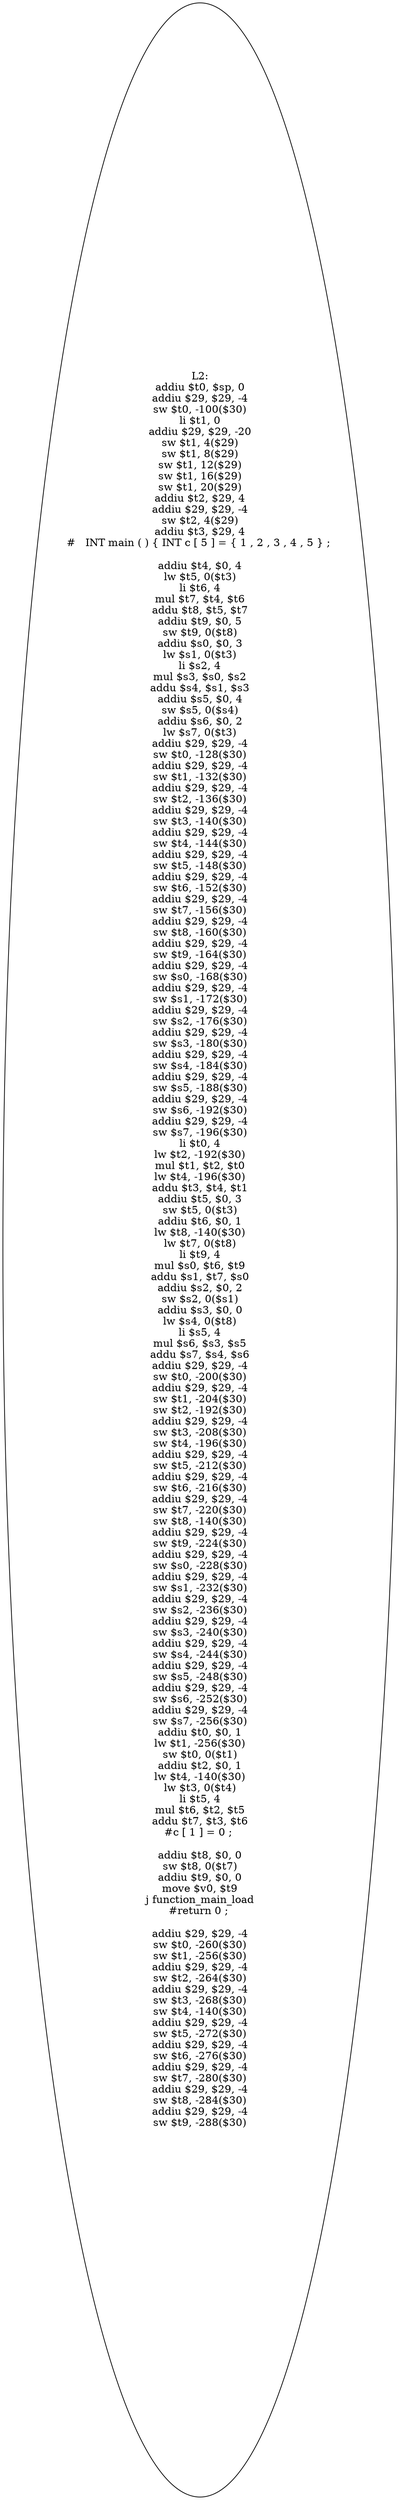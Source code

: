 digraph AST {
  "125702257513168" [label="L2:
addiu $t0, $sp, 0
addiu $29, $29, -4
sw $t0, -100($30)
li $t1, 0
addiu $29, $29, -20
sw $t1, 4($29)
sw $t1, 8($29)
sw $t1, 12($29)
sw $t1, 16($29)
sw $t1, 20($29)
addiu $t2, $29, 4
addiu $29, $29, -4
sw $t2, 4($29)
addiu $t3, $29, 4
#   INT main ( ) { INT c [ 5 ] = { 1 , 2 , 3 , 4 , 5 } ; 

addiu $t4, $0, 4
lw $t5, 0($t3)
li $t6, 4
mul $t7, $t4, $t6
addu $t8, $t5, $t7
addiu $t9, $0, 5
sw $t9, 0($t8)
addiu $s0, $0, 3
lw $s1, 0($t3)
li $s2, 4
mul $s3, $s0, $s2
addu $s4, $s1, $s3
addiu $s5, $0, 4
sw $s5, 0($s4)
addiu $s6, $0, 2
lw $s7, 0($t3)
addiu $29, $29, -4
sw $t0, -128($30)
addiu $29, $29, -4
sw $t1, -132($30)
addiu $29, $29, -4
sw $t2, -136($30)
addiu $29, $29, -4
sw $t3, -140($30)
addiu $29, $29, -4
sw $t4, -144($30)
addiu $29, $29, -4
sw $t5, -148($30)
addiu $29, $29, -4
sw $t6, -152($30)
addiu $29, $29, -4
sw $t7, -156($30)
addiu $29, $29, -4
sw $t8, -160($30)
addiu $29, $29, -4
sw $t9, -164($30)
addiu $29, $29, -4
sw $s0, -168($30)
addiu $29, $29, -4
sw $s1, -172($30)
addiu $29, $29, -4
sw $s2, -176($30)
addiu $29, $29, -4
sw $s3, -180($30)
addiu $29, $29, -4
sw $s4, -184($30)
addiu $29, $29, -4
sw $s5, -188($30)
addiu $29, $29, -4
sw $s6, -192($30)
addiu $29, $29, -4
sw $s7, -196($30)
li $t0, 4
lw $t2, -192($30)
mul $t1, $t2, $t0
lw $t4, -196($30)
addu $t3, $t4, $t1
addiu $t5, $0, 3
sw $t5, 0($t3)
addiu $t6, $0, 1
lw $t8, -140($30)
lw $t7, 0($t8)
li $t9, 4
mul $s0, $t6, $t9
addu $s1, $t7, $s0
addiu $s2, $0, 2
sw $s2, 0($s1)
addiu $s3, $0, 0
lw $s4, 0($t8)
li $s5, 4
mul $s6, $s3, $s5
addu $s7, $s4, $s6
addiu $29, $29, -4
sw $t0, -200($30)
addiu $29, $29, -4
sw $t1, -204($30)
sw $t2, -192($30)
addiu $29, $29, -4
sw $t3, -208($30)
sw $t4, -196($30)
addiu $29, $29, -4
sw $t5, -212($30)
addiu $29, $29, -4
sw $t6, -216($30)
addiu $29, $29, -4
sw $t7, -220($30)
sw $t8, -140($30)
addiu $29, $29, -4
sw $t9, -224($30)
addiu $29, $29, -4
sw $s0, -228($30)
addiu $29, $29, -4
sw $s1, -232($30)
addiu $29, $29, -4
sw $s2, -236($30)
addiu $29, $29, -4
sw $s3, -240($30)
addiu $29, $29, -4
sw $s4, -244($30)
addiu $29, $29, -4
sw $s5, -248($30)
addiu $29, $29, -4
sw $s6, -252($30)
addiu $29, $29, -4
sw $s7, -256($30)
addiu $t0, $0, 1
lw $t1, -256($30)
sw $t0, 0($t1)
addiu $t2, $0, 1
lw $t4, -140($30)
lw $t3, 0($t4)
li $t5, 4
mul $t6, $t2, $t5
addu $t7, $t3, $t6
#c [ 1 ] = 0 ; 

addiu $t8, $0, 0
sw $t8, 0($t7)
addiu $t9, $0, 0
move $v0, $t9
j function_main_load
#return 0 ; 

addiu $29, $29, -4
sw $t0, -260($30)
sw $t1, -256($30)
addiu $29, $29, -4
sw $t2, -264($30)
addiu $29, $29, -4
sw $t3, -268($30)
sw $t4, -140($30)
addiu $29, $29, -4
sw $t5, -272($30)
addiu $29, $29, -4
sw $t6, -276($30)
addiu $29, $29, -4
sw $t7, -280($30)
addiu $29, $29, -4
sw $t8, -284($30)
addiu $29, $29, -4
sw $t9, -288($30)
"];
}
